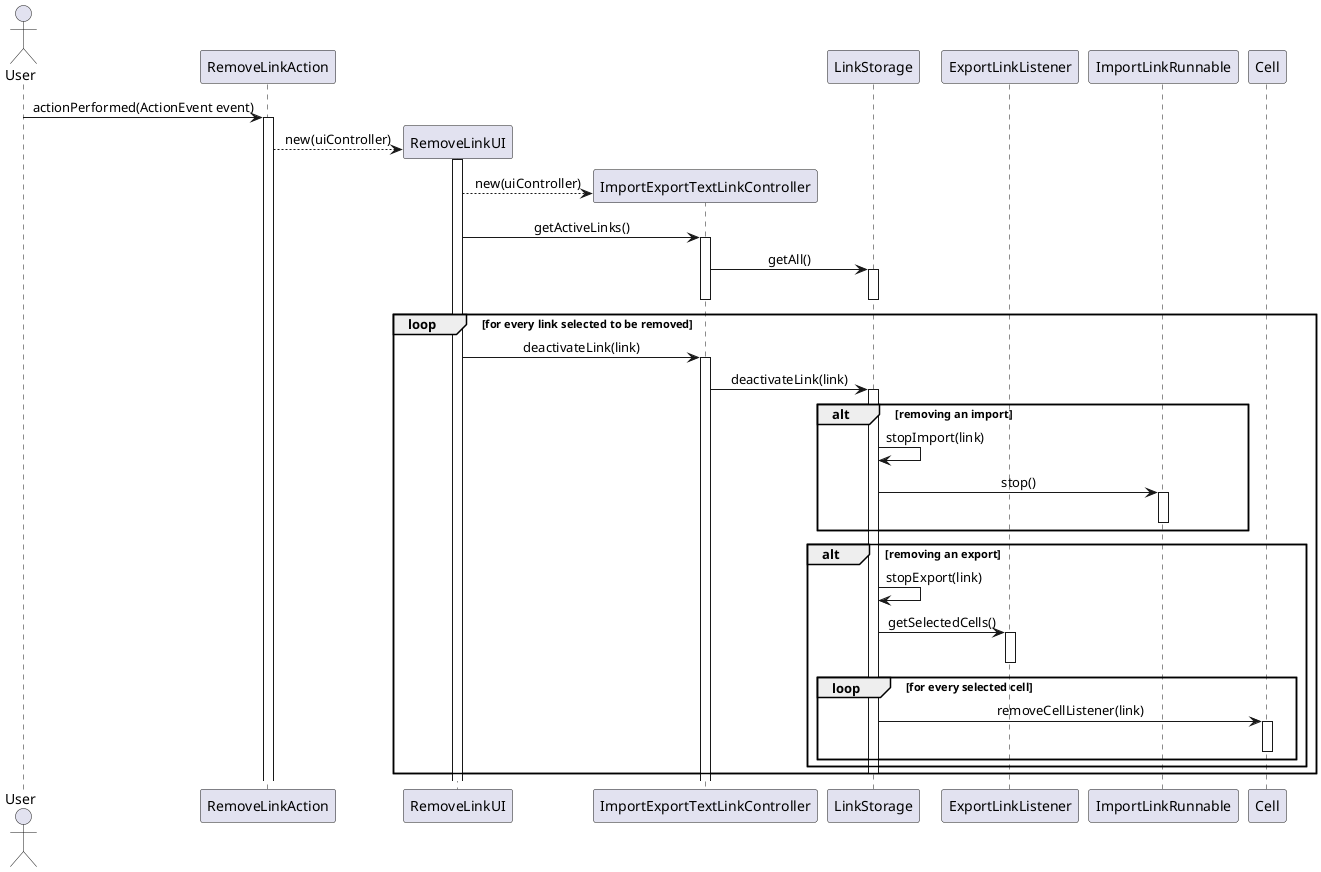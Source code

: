 @startuml ipc04_2_designuc3.png

skinparam sequenceMessageAlign center

actor User

participant RemoveLinkAction as IA
participant RemoveLinkUI as UI
participant ImportExportTextLinkController as IETLC
participant LinkStorage as LS
participant ExportLinkListener as ELL
participant ImportLinkRunnable as ILR
participant Cell as cell


User -> IA : actionPerformed(ActionEvent event)
activate IA
  
create UI
IA --> UI : new(uiController)

activate UI
create IETLC
UI --> IETLC: new(uiController)

UI -> IETLC : getActiveLinks()
activate IETLC
    IETLC -> LS: getAll()
    activate LS
    deactivate LS
deactivate IETLC

loop for every link selected to be removed
    UI -> IETLC : deactivateLink(link)
    activate IETLC

    IETLC -> LS: deactivateLink(link)
    activate LS
        alt removing an import
            LS -> LS: stopImport(link)
            LS -> ILR: stop()
            activate ILR
            deactivate ILR
        end
        alt removing an export
            LS -> LS: stopExport(link)
            LS -> ELL: getSelectedCells()
            activate ELL
            deactivate ELL
            loop for every selected cell
                LS -> cell: removeCellListener(link)
                activate cell
                deactivate cell
            end
        end
    deactivate LS
end

@enduml
